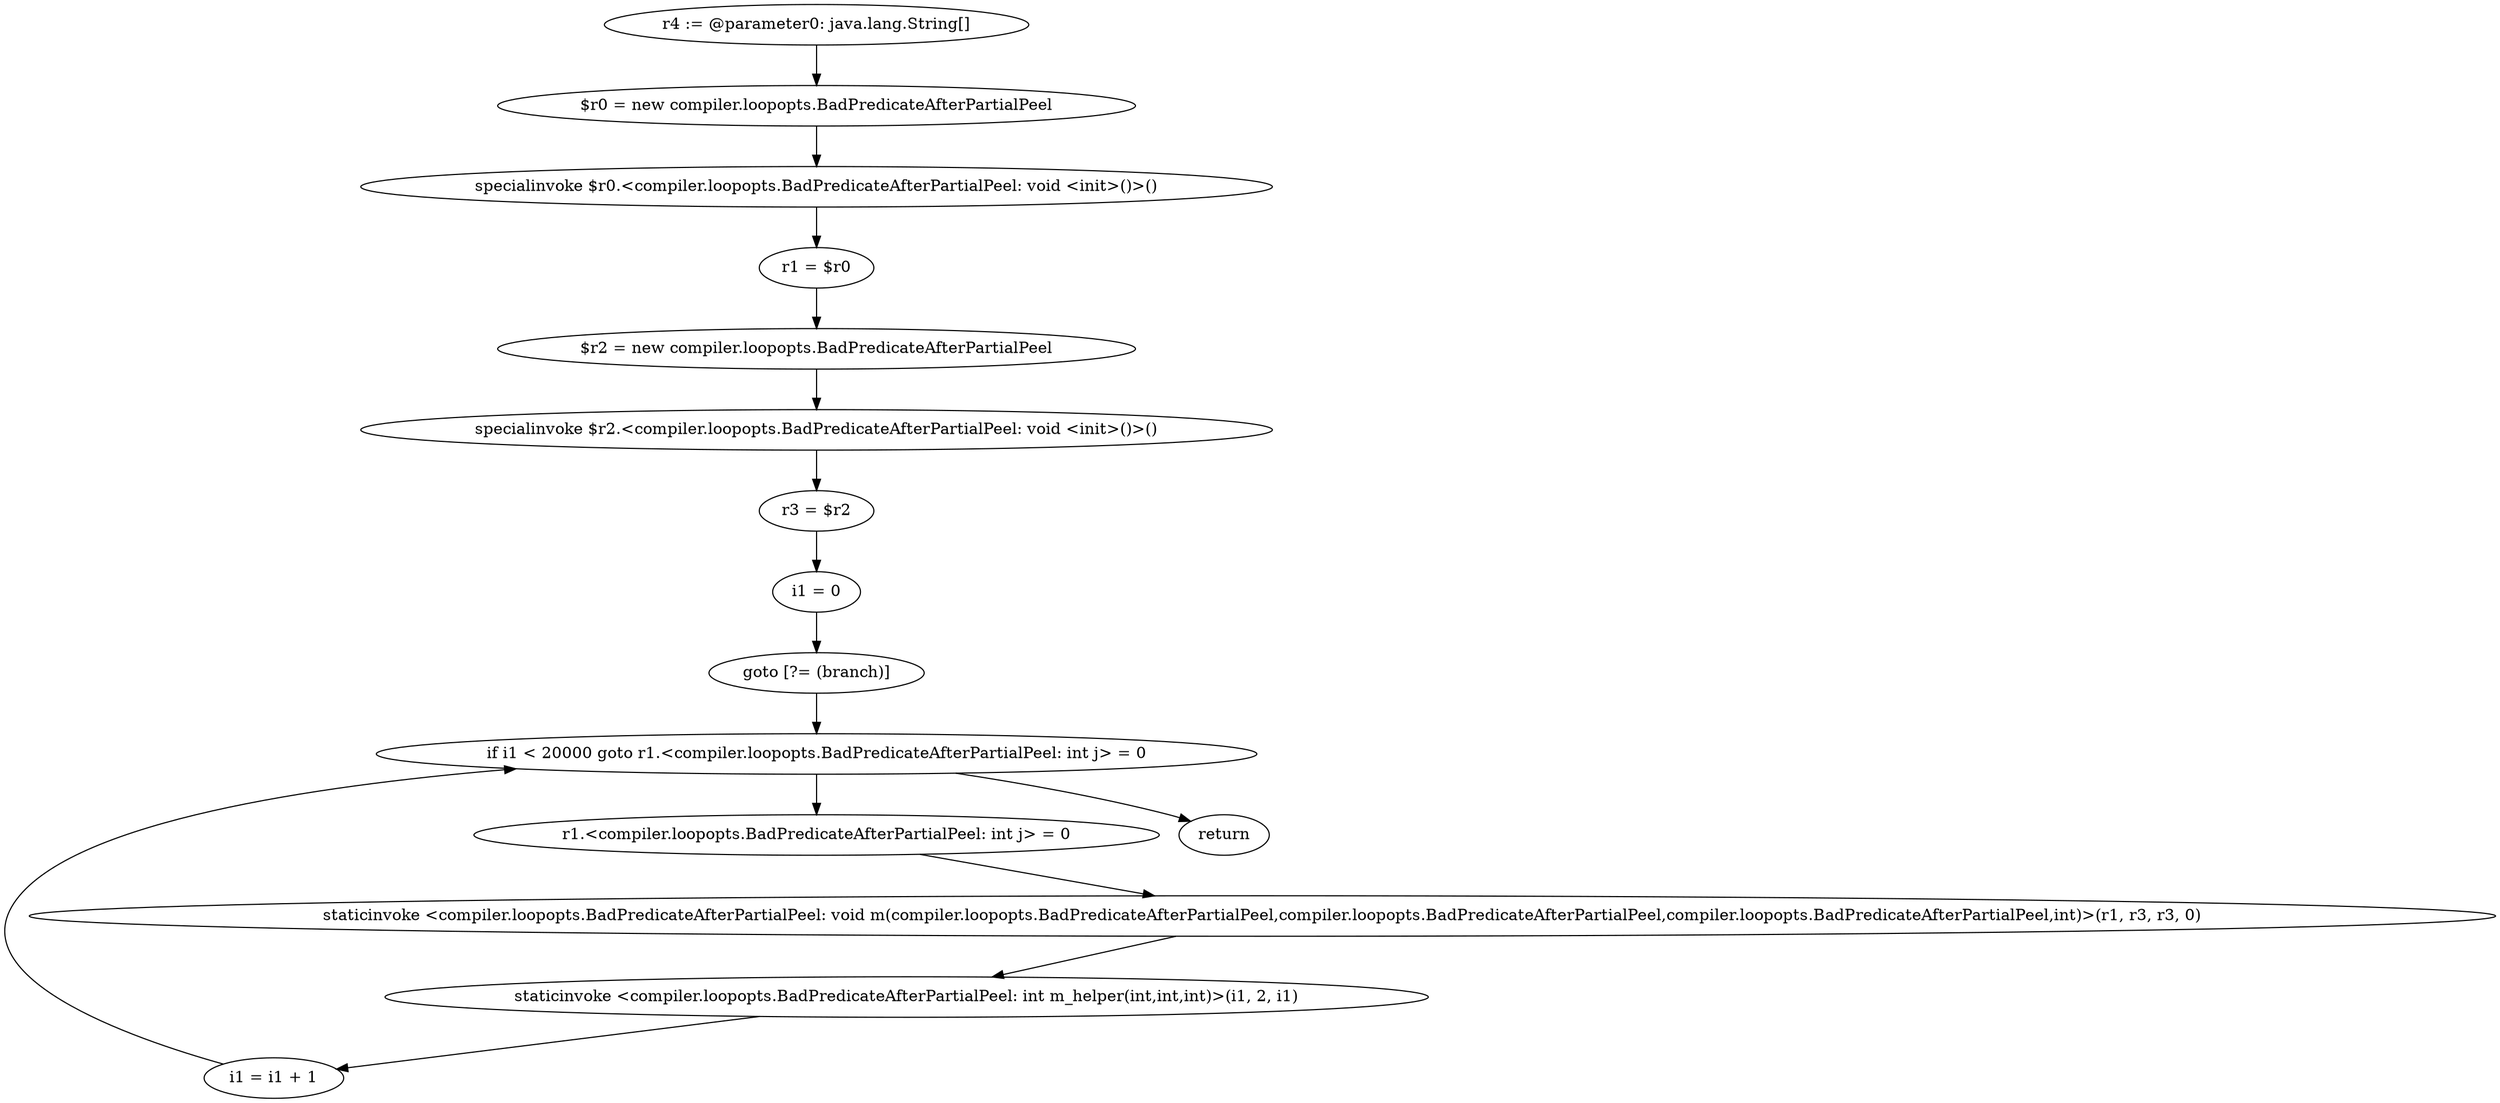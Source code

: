 digraph "unitGraph" {
    "r4 := @parameter0: java.lang.String[]"
    "$r0 = new compiler.loopopts.BadPredicateAfterPartialPeel"
    "specialinvoke $r0.<compiler.loopopts.BadPredicateAfterPartialPeel: void <init>()>()"
    "r1 = $r0"
    "$r2 = new compiler.loopopts.BadPredicateAfterPartialPeel"
    "specialinvoke $r2.<compiler.loopopts.BadPredicateAfterPartialPeel: void <init>()>()"
    "r3 = $r2"
    "i1 = 0"
    "goto [?= (branch)]"
    "r1.<compiler.loopopts.BadPredicateAfterPartialPeel: int j> = 0"
    "staticinvoke <compiler.loopopts.BadPredicateAfterPartialPeel: void m(compiler.loopopts.BadPredicateAfterPartialPeel,compiler.loopopts.BadPredicateAfterPartialPeel,compiler.loopopts.BadPredicateAfterPartialPeel,int)>(r1, r3, r3, 0)"
    "staticinvoke <compiler.loopopts.BadPredicateAfterPartialPeel: int m_helper(int,int,int)>(i1, 2, i1)"
    "i1 = i1 + 1"
    "if i1 < 20000 goto r1.<compiler.loopopts.BadPredicateAfterPartialPeel: int j> = 0"
    "return"
    "r4 := @parameter0: java.lang.String[]"->"$r0 = new compiler.loopopts.BadPredicateAfterPartialPeel";
    "$r0 = new compiler.loopopts.BadPredicateAfterPartialPeel"->"specialinvoke $r0.<compiler.loopopts.BadPredicateAfterPartialPeel: void <init>()>()";
    "specialinvoke $r0.<compiler.loopopts.BadPredicateAfterPartialPeel: void <init>()>()"->"r1 = $r0";
    "r1 = $r0"->"$r2 = new compiler.loopopts.BadPredicateAfterPartialPeel";
    "$r2 = new compiler.loopopts.BadPredicateAfterPartialPeel"->"specialinvoke $r2.<compiler.loopopts.BadPredicateAfterPartialPeel: void <init>()>()";
    "specialinvoke $r2.<compiler.loopopts.BadPredicateAfterPartialPeel: void <init>()>()"->"r3 = $r2";
    "r3 = $r2"->"i1 = 0";
    "i1 = 0"->"goto [?= (branch)]";
    "goto [?= (branch)]"->"if i1 < 20000 goto r1.<compiler.loopopts.BadPredicateAfterPartialPeel: int j> = 0";
    "r1.<compiler.loopopts.BadPredicateAfterPartialPeel: int j> = 0"->"staticinvoke <compiler.loopopts.BadPredicateAfterPartialPeel: void m(compiler.loopopts.BadPredicateAfterPartialPeel,compiler.loopopts.BadPredicateAfterPartialPeel,compiler.loopopts.BadPredicateAfterPartialPeel,int)>(r1, r3, r3, 0)";
    "staticinvoke <compiler.loopopts.BadPredicateAfterPartialPeel: void m(compiler.loopopts.BadPredicateAfterPartialPeel,compiler.loopopts.BadPredicateAfterPartialPeel,compiler.loopopts.BadPredicateAfterPartialPeel,int)>(r1, r3, r3, 0)"->"staticinvoke <compiler.loopopts.BadPredicateAfterPartialPeel: int m_helper(int,int,int)>(i1, 2, i1)";
    "staticinvoke <compiler.loopopts.BadPredicateAfterPartialPeel: int m_helper(int,int,int)>(i1, 2, i1)"->"i1 = i1 + 1";
    "i1 = i1 + 1"->"if i1 < 20000 goto r1.<compiler.loopopts.BadPredicateAfterPartialPeel: int j> = 0";
    "if i1 < 20000 goto r1.<compiler.loopopts.BadPredicateAfterPartialPeel: int j> = 0"->"return";
    "if i1 < 20000 goto r1.<compiler.loopopts.BadPredicateAfterPartialPeel: int j> = 0"->"r1.<compiler.loopopts.BadPredicateAfterPartialPeel: int j> = 0";
}
